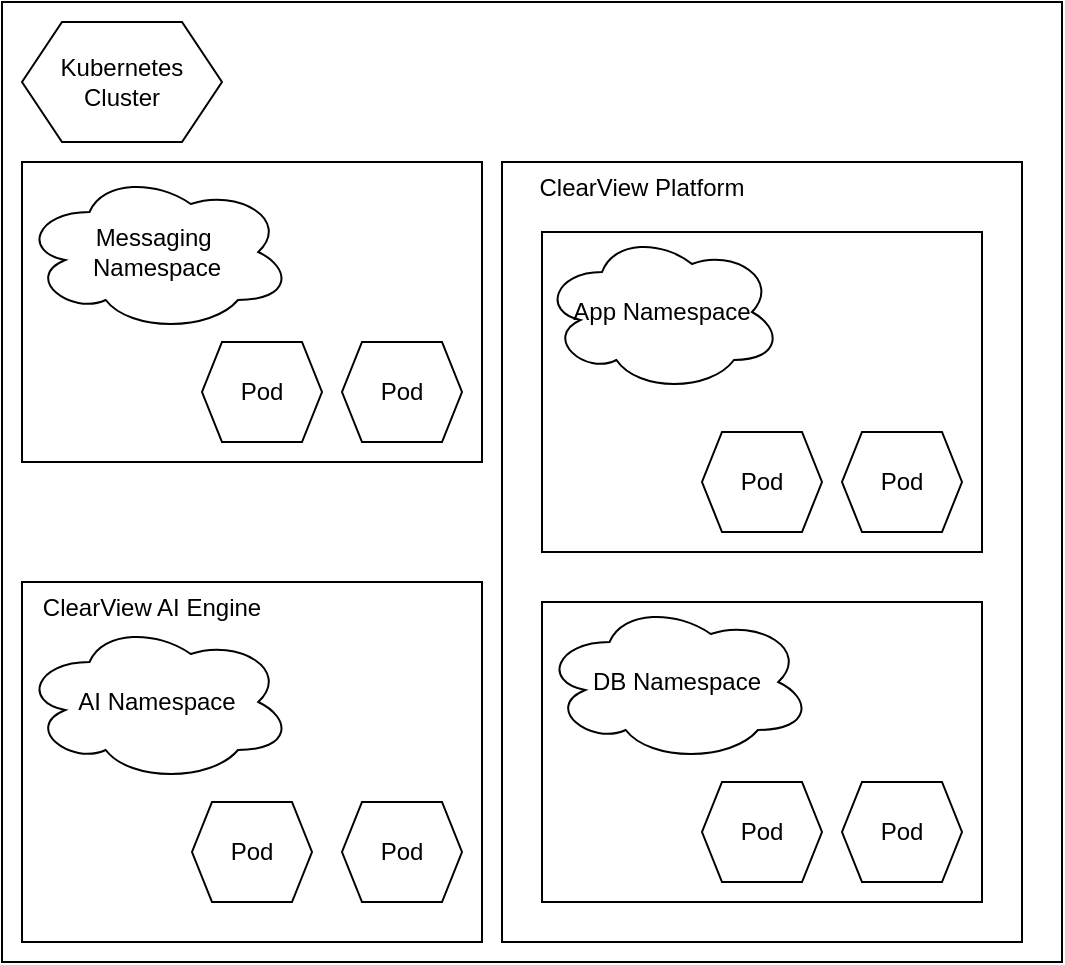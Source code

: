 <mxfile version="24.7.16">
  <diagram id="prtHgNgQTEPvFCAcTncT" name="Page-1">
    <mxGraphModel dx="1061" dy="619" grid="1" gridSize="10" guides="1" tooltips="1" connect="1" arrows="1" fold="1" page="1" pageScale="1" pageWidth="827" pageHeight="1169" math="0" shadow="0">
      <root>
        <mxCell id="0" />
        <mxCell id="1" parent="0" />
        <mxCell id="fmSe2dkaER_Ki14ngzoC-26" value="" style="rounded=0;whiteSpace=wrap;html=1;" parent="1" vertex="1">
          <mxGeometry x="100" y="10" width="530" height="480" as="geometry" />
        </mxCell>
        <mxCell id="fmSe2dkaER_Ki14ngzoC-1" value="" style="rounded=0;whiteSpace=wrap;html=1;" parent="1" vertex="1">
          <mxGeometry x="350" y="90" width="260" height="390" as="geometry" />
        </mxCell>
        <mxCell id="fmSe2dkaER_Ki14ngzoC-11" value="" style="rounded=0;whiteSpace=wrap;html=1;" parent="1" vertex="1">
          <mxGeometry x="370" y="125" width="220" height="160" as="geometry" />
        </mxCell>
        <mxCell id="fmSe2dkaER_Ki14ngzoC-12" value="&lt;div&gt;App Namespace&lt;/div&gt;" style="ellipse;shape=cloud;whiteSpace=wrap;html=1;" parent="1" vertex="1">
          <mxGeometry x="370" y="125" width="120" height="80" as="geometry" />
        </mxCell>
        <mxCell id="fmSe2dkaER_Ki14ngzoC-14" value="Pod" style="shape=hexagon;perimeter=hexagonPerimeter2;whiteSpace=wrap;html=1;fixedSize=1;size=10;" parent="1" vertex="1">
          <mxGeometry x="450" y="225" width="60" height="50" as="geometry" />
        </mxCell>
        <mxCell id="fmSe2dkaER_Ki14ngzoC-15" value="Pod" style="shape=hexagon;perimeter=hexagonPerimeter2;whiteSpace=wrap;html=1;fixedSize=1;size=10;" parent="1" vertex="1">
          <mxGeometry x="520" y="225" width="60" height="50" as="geometry" />
        </mxCell>
        <mxCell id="fmSe2dkaER_Ki14ngzoC-16" value="" style="rounded=0;whiteSpace=wrap;html=1;" parent="1" vertex="1">
          <mxGeometry x="370" y="310" width="220" height="150" as="geometry" />
        </mxCell>
        <mxCell id="fmSe2dkaER_Ki14ngzoC-17" value="DB Namespace" style="ellipse;shape=cloud;whiteSpace=wrap;html=1;" parent="1" vertex="1">
          <mxGeometry x="370" y="310" width="135" height="80" as="geometry" />
        </mxCell>
        <mxCell id="fmSe2dkaER_Ki14ngzoC-18" value="Pod" style="shape=hexagon;perimeter=hexagonPerimeter2;whiteSpace=wrap;html=1;fixedSize=1;size=10;" parent="1" vertex="1">
          <mxGeometry x="450" y="400" width="60" height="50" as="geometry" />
        </mxCell>
        <mxCell id="fmSe2dkaER_Ki14ngzoC-19" value="Pod" style="shape=hexagon;perimeter=hexagonPerimeter2;whiteSpace=wrap;html=1;fixedSize=1;size=10;" parent="1" vertex="1">
          <mxGeometry x="520" y="400" width="60" height="50" as="geometry" />
        </mxCell>
        <mxCell id="fmSe2dkaER_Ki14ngzoC-20" value="ClearView Platform&lt;div&gt;&lt;br&gt;&lt;/div&gt;" style="text;html=1;align=center;verticalAlign=middle;whiteSpace=wrap;rounded=0;" parent="1" vertex="1">
          <mxGeometry x="350" y="100" width="140" height="20" as="geometry" />
        </mxCell>
        <mxCell id="fmSe2dkaER_Ki14ngzoC-22" value="" style="rounded=0;whiteSpace=wrap;html=1;" parent="1" vertex="1">
          <mxGeometry x="110" y="90" width="230" height="150" as="geometry" />
        </mxCell>
        <mxCell id="fmSe2dkaER_Ki14ngzoC-23" value="Messaging&amp;nbsp;&lt;div&gt;Namespace&lt;/div&gt;" style="ellipse;shape=cloud;whiteSpace=wrap;html=1;" parent="1" vertex="1">
          <mxGeometry x="110" y="95" width="135" height="80" as="geometry" />
        </mxCell>
        <mxCell id="fmSe2dkaER_Ki14ngzoC-24" value="Pod" style="shape=hexagon;perimeter=hexagonPerimeter2;whiteSpace=wrap;html=1;fixedSize=1;size=10;" parent="1" vertex="1">
          <mxGeometry x="200" y="180" width="60" height="50" as="geometry" />
        </mxCell>
        <mxCell id="fmSe2dkaER_Ki14ngzoC-25" value="Pod" style="shape=hexagon;perimeter=hexagonPerimeter2;whiteSpace=wrap;html=1;fixedSize=1;size=10;" parent="1" vertex="1">
          <mxGeometry x="270" y="180" width="60" height="50" as="geometry" />
        </mxCell>
        <mxCell id="fmSe2dkaER_Ki14ngzoC-31" value="Kubernetes&lt;div&gt;Cluster&lt;/div&gt;" style="shape=hexagon;perimeter=hexagonPerimeter2;whiteSpace=wrap;html=1;fixedSize=1;" parent="1" vertex="1">
          <mxGeometry x="110" y="20" width="100" height="60" as="geometry" />
        </mxCell>
        <mxCell id="fmSe2dkaER_Ki14ngzoC-37" style="edgeStyle=orthogonalEdgeStyle;rounded=0;orthogonalLoop=1;jettySize=auto;html=1;exitX=0.5;exitY=1;exitDx=0;exitDy=0;" parent="1" source="fmSe2dkaER_Ki14ngzoC-11" target="fmSe2dkaER_Ki14ngzoC-11" edge="1">
          <mxGeometry relative="1" as="geometry" />
        </mxCell>
        <mxCell id="fmSe2dkaER_Ki14ngzoC-39" value="" style="rounded=0;whiteSpace=wrap;html=1;" parent="1" vertex="1">
          <mxGeometry x="110" y="300" width="230" height="180" as="geometry" />
        </mxCell>
        <mxCell id="fmSe2dkaER_Ki14ngzoC-40" value="&lt;div&gt;AI Namespace&lt;/div&gt;" style="ellipse;shape=cloud;whiteSpace=wrap;html=1;" parent="1" vertex="1">
          <mxGeometry x="110" y="320" width="135" height="80" as="geometry" />
        </mxCell>
        <mxCell id="fmSe2dkaER_Ki14ngzoC-41" value="Pod" style="shape=hexagon;perimeter=hexagonPerimeter2;whiteSpace=wrap;html=1;fixedSize=1;size=10;" parent="1" vertex="1">
          <mxGeometry x="195" y="410" width="60" height="50" as="geometry" />
        </mxCell>
        <mxCell id="fmSe2dkaER_Ki14ngzoC-42" value="Pod" style="shape=hexagon;perimeter=hexagonPerimeter2;whiteSpace=wrap;html=1;fixedSize=1;size=10;" parent="1" vertex="1">
          <mxGeometry x="270" y="410" width="60" height="50" as="geometry" />
        </mxCell>
        <mxCell id="fmSe2dkaER_Ki14ngzoC-43" value="ClearView AI Engine&lt;div&gt;&lt;div&gt;&lt;br&gt;&lt;/div&gt;&lt;/div&gt;" style="text;html=1;align=center;verticalAlign=middle;whiteSpace=wrap;rounded=0;" parent="1" vertex="1">
          <mxGeometry x="105" y="310" width="140" height="20" as="geometry" />
        </mxCell>
      </root>
    </mxGraphModel>
  </diagram>
</mxfile>
